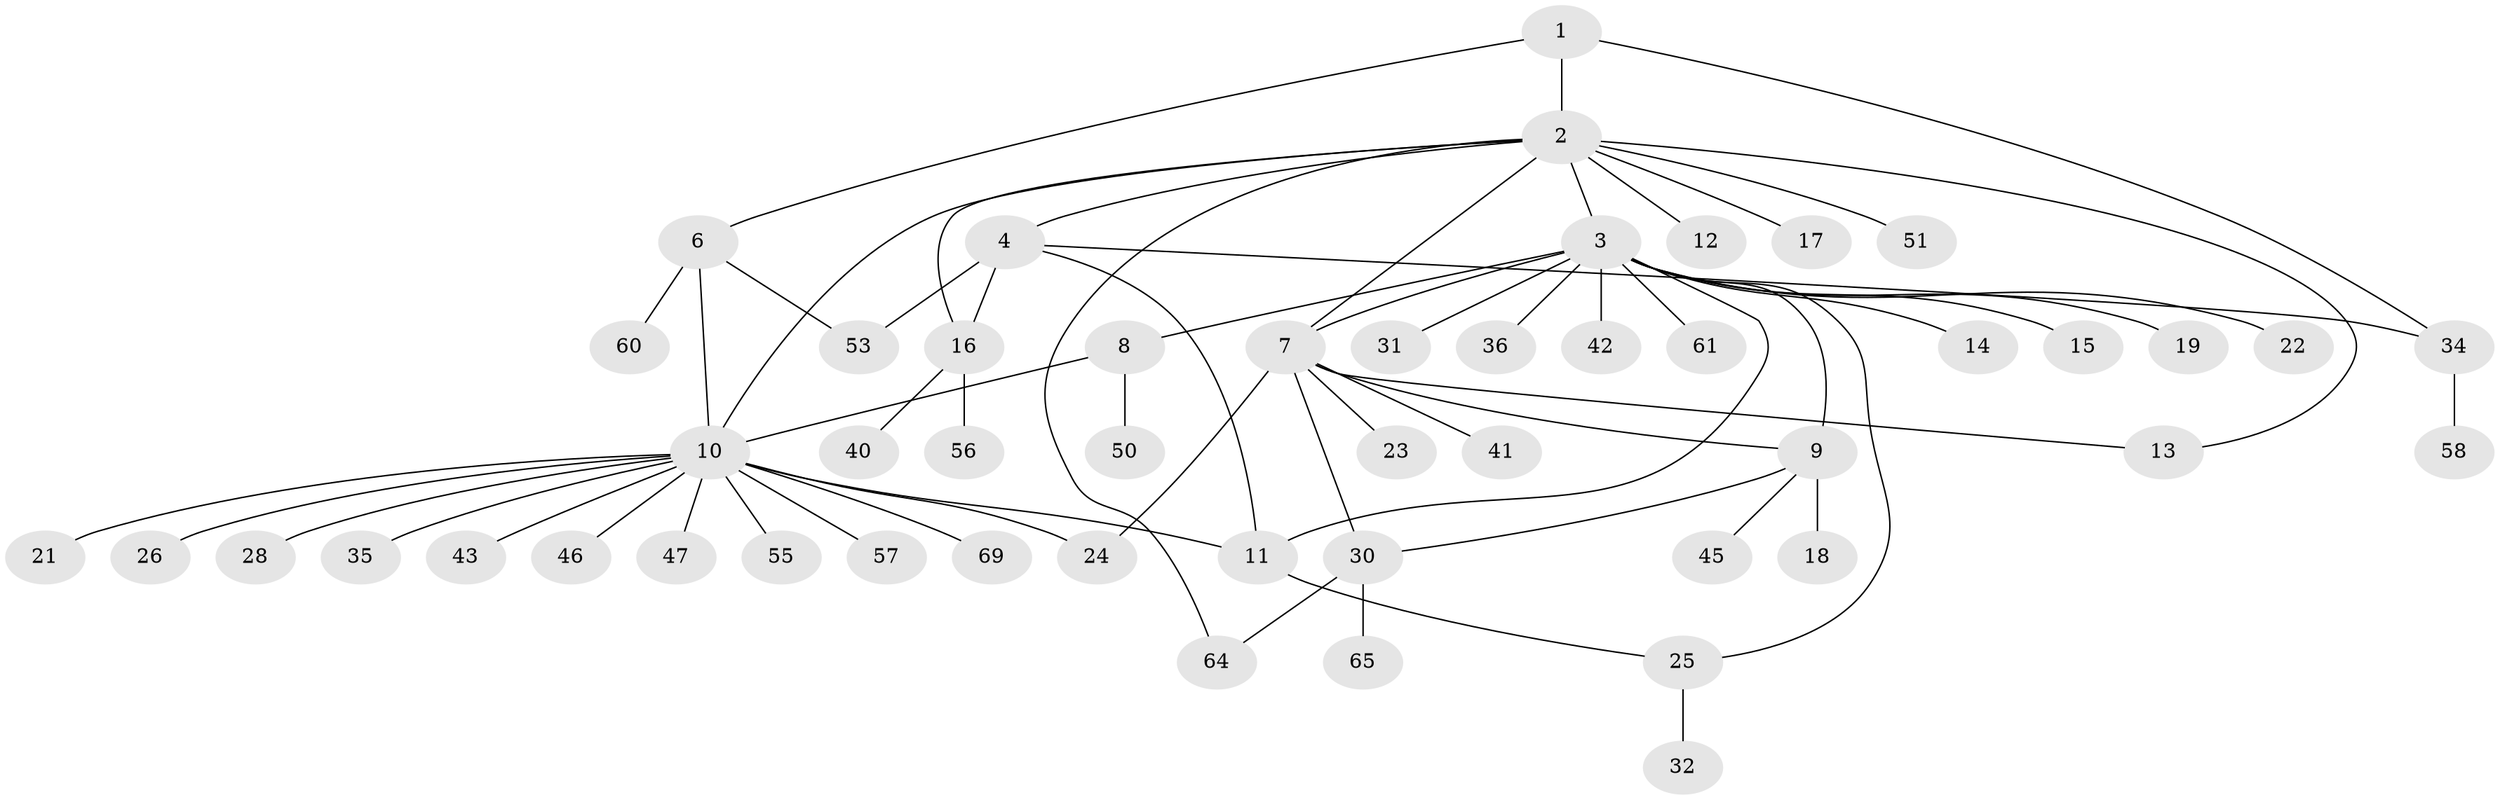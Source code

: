 // Generated by graph-tools (version 1.1) at 2025/51/02/27/25 19:51:57]
// undirected, 50 vertices, 63 edges
graph export_dot {
graph [start="1"]
  node [color=gray90,style=filled];
  1 [super="+49"];
  2 [super="+67"];
  3 [super="+5"];
  4 [super="+63"];
  6 [super="+66"];
  7 [super="+37"];
  8 [super="+48"];
  9 [super="+38"];
  10 [super="+27"];
  11 [super="+33"];
  12;
  13 [super="+52"];
  14;
  15 [super="+59"];
  16 [super="+20"];
  17;
  18;
  19;
  21;
  22;
  23;
  24;
  25 [super="+29"];
  26 [super="+68"];
  28;
  30 [super="+44"];
  31;
  32;
  34 [super="+54"];
  35 [super="+39"];
  36;
  40;
  41;
  42;
  43;
  45;
  46 [super="+62"];
  47;
  50;
  51;
  53;
  55;
  56;
  57;
  58;
  60;
  61;
  64;
  65;
  69;
  1 -- 2;
  1 -- 6;
  1 -- 34;
  2 -- 3;
  2 -- 4;
  2 -- 7;
  2 -- 10;
  2 -- 12;
  2 -- 16;
  2 -- 17;
  2 -- 51;
  2 -- 64;
  2 -- 13;
  3 -- 19;
  3 -- 36;
  3 -- 7;
  3 -- 8;
  3 -- 9;
  3 -- 42;
  3 -- 11;
  3 -- 14;
  3 -- 15;
  3 -- 22;
  3 -- 25;
  3 -- 61;
  3 -- 31;
  4 -- 11;
  4 -- 16;
  4 -- 34;
  4 -- 53;
  6 -- 10;
  6 -- 53;
  6 -- 60;
  7 -- 9;
  7 -- 13;
  7 -- 23;
  7 -- 24;
  7 -- 30;
  7 -- 41;
  8 -- 10;
  8 -- 50;
  9 -- 18;
  9 -- 30;
  9 -- 45;
  10 -- 11;
  10 -- 21;
  10 -- 24;
  10 -- 26;
  10 -- 28;
  10 -- 35;
  10 -- 43;
  10 -- 46;
  10 -- 47;
  10 -- 55;
  10 -- 57;
  10 -- 69;
  11 -- 25;
  16 -- 40;
  16 -- 56;
  25 -- 32;
  30 -- 64;
  30 -- 65;
  34 -- 58;
}
